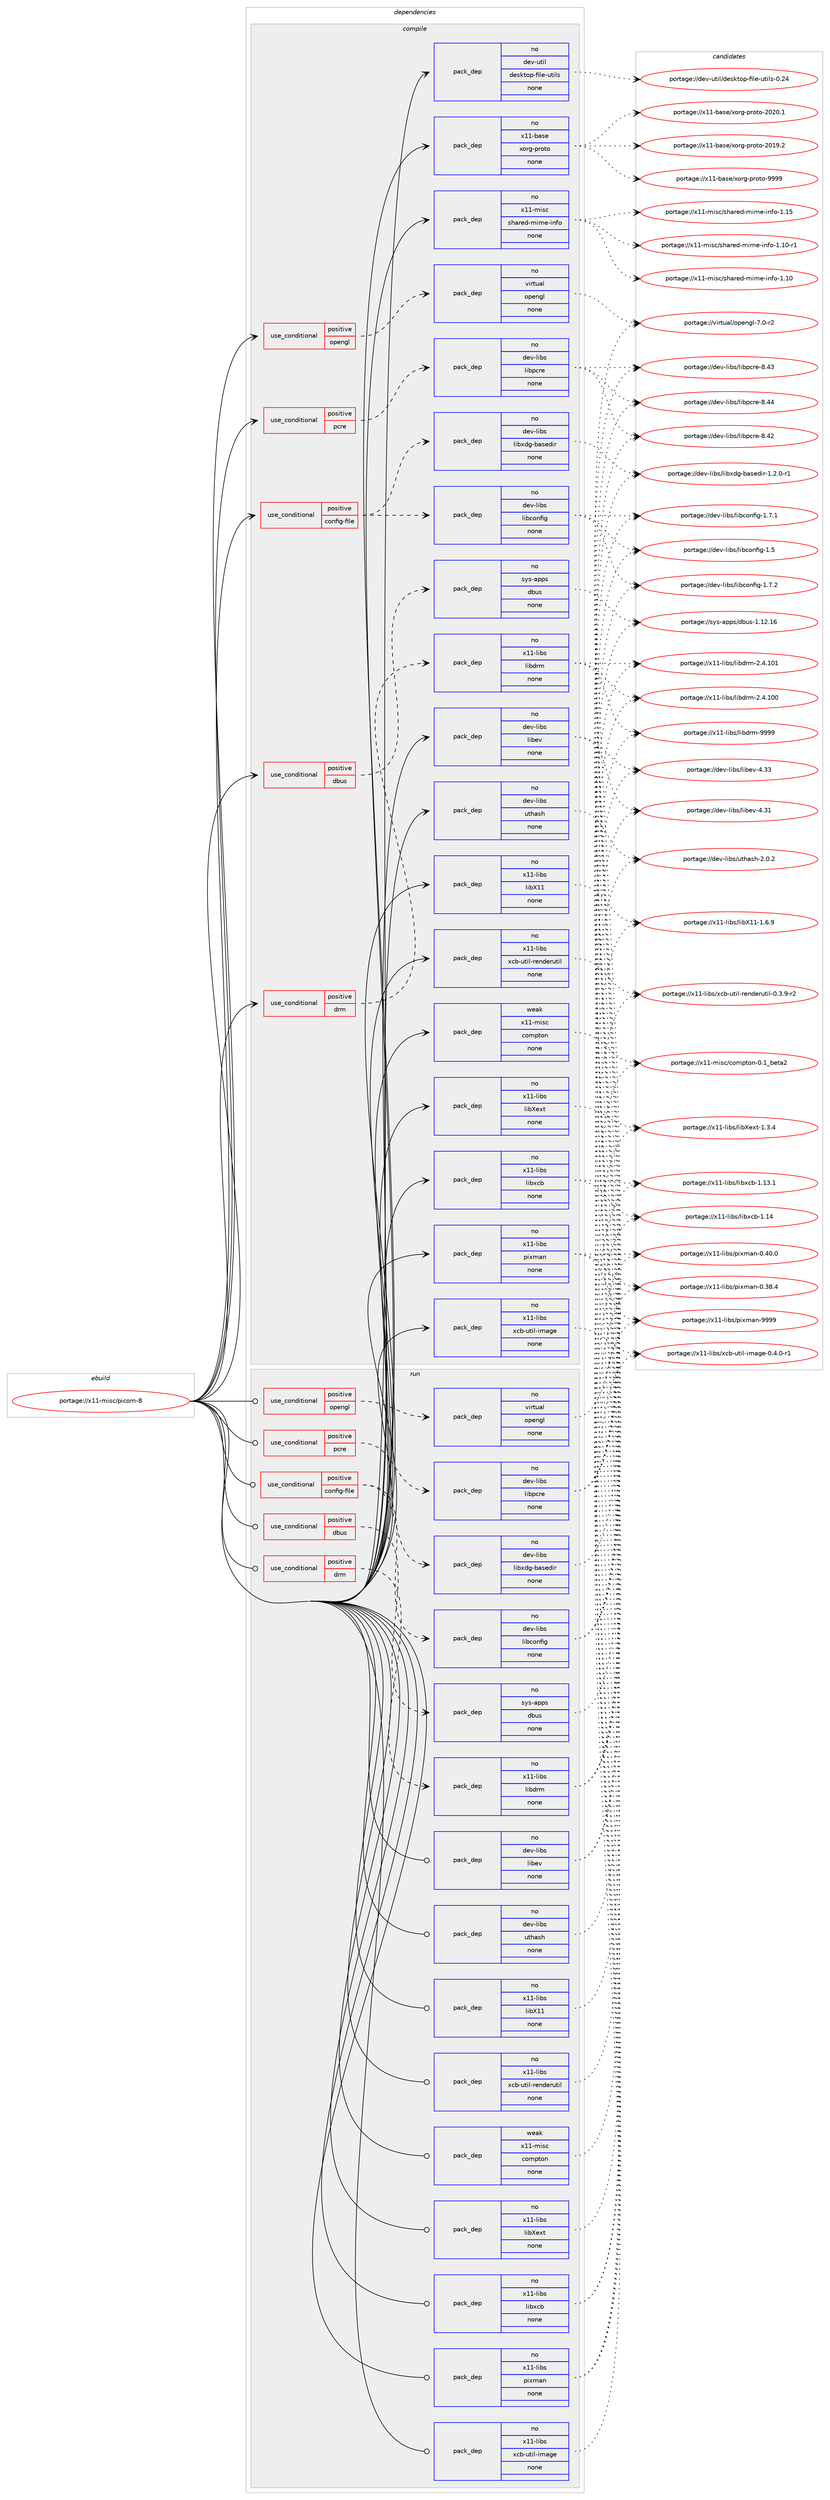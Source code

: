 digraph prolog {

# *************
# Graph options
# *************

newrank=true;
concentrate=true;
compound=true;
graph [rankdir=LR,fontname=Helvetica,fontsize=10,ranksep=1.5];#, ranksep=2.5, nodesep=0.2];
edge  [arrowhead=vee];
node  [fontname=Helvetica,fontsize=10];

# **********
# The ebuild
# **********

subgraph cluster_leftcol {
color=gray;
rank=same;
label=<<i>ebuild</i>>;
id [label="portage://x11-misc/picom-8", color=red, width=4, href="../x11-misc/picom-8.svg"];
}

# ****************
# The dependencies
# ****************

subgraph cluster_midcol {
color=gray;
label=<<i>dependencies</i>>;
subgraph cluster_compile {
fillcolor="#eeeeee";
style=filled;
label=<<i>compile</i>>;
subgraph cond217 {
dependency1988 [label=<<TABLE BORDER="0" CELLBORDER="1" CELLSPACING="0" CELLPADDING="4"><TR><TD ROWSPAN="3" CELLPADDING="10">use_conditional</TD></TR><TR><TD>positive</TD></TR><TR><TD>config-file</TD></TR></TABLE>>, shape=none, color=red];
subgraph pack1754 {
dependency1989 [label=<<TABLE BORDER="0" CELLBORDER="1" CELLSPACING="0" CELLPADDING="4" WIDTH="220"><TR><TD ROWSPAN="6" CELLPADDING="30">pack_dep</TD></TR><TR><TD WIDTH="110">no</TD></TR><TR><TD>dev-libs</TD></TR><TR><TD>libconfig</TD></TR><TR><TD>none</TD></TR><TR><TD></TD></TR></TABLE>>, shape=none, color=blue];
}
dependency1988:e -> dependency1989:w [weight=20,style="dashed",arrowhead="vee"];
subgraph pack1755 {
dependency1990 [label=<<TABLE BORDER="0" CELLBORDER="1" CELLSPACING="0" CELLPADDING="4" WIDTH="220"><TR><TD ROWSPAN="6" CELLPADDING="30">pack_dep</TD></TR><TR><TD WIDTH="110">no</TD></TR><TR><TD>dev-libs</TD></TR><TR><TD>libxdg-basedir</TD></TR><TR><TD>none</TD></TR><TR><TD></TD></TR></TABLE>>, shape=none, color=blue];
}
dependency1988:e -> dependency1990:w [weight=20,style="dashed",arrowhead="vee"];
}
id:e -> dependency1988:w [weight=20,style="solid",arrowhead="vee"];
subgraph cond218 {
dependency1991 [label=<<TABLE BORDER="0" CELLBORDER="1" CELLSPACING="0" CELLPADDING="4"><TR><TD ROWSPAN="3" CELLPADDING="10">use_conditional</TD></TR><TR><TD>positive</TD></TR><TR><TD>dbus</TD></TR></TABLE>>, shape=none, color=red];
subgraph pack1756 {
dependency1992 [label=<<TABLE BORDER="0" CELLBORDER="1" CELLSPACING="0" CELLPADDING="4" WIDTH="220"><TR><TD ROWSPAN="6" CELLPADDING="30">pack_dep</TD></TR><TR><TD WIDTH="110">no</TD></TR><TR><TD>sys-apps</TD></TR><TR><TD>dbus</TD></TR><TR><TD>none</TD></TR><TR><TD></TD></TR></TABLE>>, shape=none, color=blue];
}
dependency1991:e -> dependency1992:w [weight=20,style="dashed",arrowhead="vee"];
}
id:e -> dependency1991:w [weight=20,style="solid",arrowhead="vee"];
subgraph cond219 {
dependency1993 [label=<<TABLE BORDER="0" CELLBORDER="1" CELLSPACING="0" CELLPADDING="4"><TR><TD ROWSPAN="3" CELLPADDING="10">use_conditional</TD></TR><TR><TD>positive</TD></TR><TR><TD>drm</TD></TR></TABLE>>, shape=none, color=red];
subgraph pack1757 {
dependency1994 [label=<<TABLE BORDER="0" CELLBORDER="1" CELLSPACING="0" CELLPADDING="4" WIDTH="220"><TR><TD ROWSPAN="6" CELLPADDING="30">pack_dep</TD></TR><TR><TD WIDTH="110">no</TD></TR><TR><TD>x11-libs</TD></TR><TR><TD>libdrm</TD></TR><TR><TD>none</TD></TR><TR><TD></TD></TR></TABLE>>, shape=none, color=blue];
}
dependency1993:e -> dependency1994:w [weight=20,style="dashed",arrowhead="vee"];
}
id:e -> dependency1993:w [weight=20,style="solid",arrowhead="vee"];
subgraph cond220 {
dependency1995 [label=<<TABLE BORDER="0" CELLBORDER="1" CELLSPACING="0" CELLPADDING="4"><TR><TD ROWSPAN="3" CELLPADDING="10">use_conditional</TD></TR><TR><TD>positive</TD></TR><TR><TD>opengl</TD></TR></TABLE>>, shape=none, color=red];
subgraph pack1758 {
dependency1996 [label=<<TABLE BORDER="0" CELLBORDER="1" CELLSPACING="0" CELLPADDING="4" WIDTH="220"><TR><TD ROWSPAN="6" CELLPADDING="30">pack_dep</TD></TR><TR><TD WIDTH="110">no</TD></TR><TR><TD>virtual</TD></TR><TR><TD>opengl</TD></TR><TR><TD>none</TD></TR><TR><TD></TD></TR></TABLE>>, shape=none, color=blue];
}
dependency1995:e -> dependency1996:w [weight=20,style="dashed",arrowhead="vee"];
}
id:e -> dependency1995:w [weight=20,style="solid",arrowhead="vee"];
subgraph cond221 {
dependency1997 [label=<<TABLE BORDER="0" CELLBORDER="1" CELLSPACING="0" CELLPADDING="4"><TR><TD ROWSPAN="3" CELLPADDING="10">use_conditional</TD></TR><TR><TD>positive</TD></TR><TR><TD>pcre</TD></TR></TABLE>>, shape=none, color=red];
subgraph pack1759 {
dependency1998 [label=<<TABLE BORDER="0" CELLBORDER="1" CELLSPACING="0" CELLPADDING="4" WIDTH="220"><TR><TD ROWSPAN="6" CELLPADDING="30">pack_dep</TD></TR><TR><TD WIDTH="110">no</TD></TR><TR><TD>dev-libs</TD></TR><TR><TD>libpcre</TD></TR><TR><TD>none</TD></TR><TR><TD></TD></TR></TABLE>>, shape=none, color=blue];
}
dependency1997:e -> dependency1998:w [weight=20,style="dashed",arrowhead="vee"];
}
id:e -> dependency1997:w [weight=20,style="solid",arrowhead="vee"];
subgraph pack1760 {
dependency1999 [label=<<TABLE BORDER="0" CELLBORDER="1" CELLSPACING="0" CELLPADDING="4" WIDTH="220"><TR><TD ROWSPAN="6" CELLPADDING="30">pack_dep</TD></TR><TR><TD WIDTH="110">no</TD></TR><TR><TD>dev-libs</TD></TR><TR><TD>libev</TD></TR><TR><TD>none</TD></TR><TR><TD></TD></TR></TABLE>>, shape=none, color=blue];
}
id:e -> dependency1999:w [weight=20,style="solid",arrowhead="vee"];
subgraph pack1761 {
dependency2000 [label=<<TABLE BORDER="0" CELLBORDER="1" CELLSPACING="0" CELLPADDING="4" WIDTH="220"><TR><TD ROWSPAN="6" CELLPADDING="30">pack_dep</TD></TR><TR><TD WIDTH="110">no</TD></TR><TR><TD>dev-libs</TD></TR><TR><TD>uthash</TD></TR><TR><TD>none</TD></TR><TR><TD></TD></TR></TABLE>>, shape=none, color=blue];
}
id:e -> dependency2000:w [weight=20,style="solid",arrowhead="vee"];
subgraph pack1762 {
dependency2001 [label=<<TABLE BORDER="0" CELLBORDER="1" CELLSPACING="0" CELLPADDING="4" WIDTH="220"><TR><TD ROWSPAN="6" CELLPADDING="30">pack_dep</TD></TR><TR><TD WIDTH="110">no</TD></TR><TR><TD>dev-util</TD></TR><TR><TD>desktop-file-utils</TD></TR><TR><TD>none</TD></TR><TR><TD></TD></TR></TABLE>>, shape=none, color=blue];
}
id:e -> dependency2001:w [weight=20,style="solid",arrowhead="vee"];
subgraph pack1763 {
dependency2002 [label=<<TABLE BORDER="0" CELLBORDER="1" CELLSPACING="0" CELLPADDING="4" WIDTH="220"><TR><TD ROWSPAN="6" CELLPADDING="30">pack_dep</TD></TR><TR><TD WIDTH="110">no</TD></TR><TR><TD>x11-base</TD></TR><TR><TD>xorg-proto</TD></TR><TR><TD>none</TD></TR><TR><TD></TD></TR></TABLE>>, shape=none, color=blue];
}
id:e -> dependency2002:w [weight=20,style="solid",arrowhead="vee"];
subgraph pack1764 {
dependency2003 [label=<<TABLE BORDER="0" CELLBORDER="1" CELLSPACING="0" CELLPADDING="4" WIDTH="220"><TR><TD ROWSPAN="6" CELLPADDING="30">pack_dep</TD></TR><TR><TD WIDTH="110">no</TD></TR><TR><TD>x11-libs</TD></TR><TR><TD>libX11</TD></TR><TR><TD>none</TD></TR><TR><TD></TD></TR></TABLE>>, shape=none, color=blue];
}
id:e -> dependency2003:w [weight=20,style="solid",arrowhead="vee"];
subgraph pack1765 {
dependency2004 [label=<<TABLE BORDER="0" CELLBORDER="1" CELLSPACING="0" CELLPADDING="4" WIDTH="220"><TR><TD ROWSPAN="6" CELLPADDING="30">pack_dep</TD></TR><TR><TD WIDTH="110">no</TD></TR><TR><TD>x11-libs</TD></TR><TR><TD>libXext</TD></TR><TR><TD>none</TD></TR><TR><TD></TD></TR></TABLE>>, shape=none, color=blue];
}
id:e -> dependency2004:w [weight=20,style="solid",arrowhead="vee"];
subgraph pack1766 {
dependency2005 [label=<<TABLE BORDER="0" CELLBORDER="1" CELLSPACING="0" CELLPADDING="4" WIDTH="220"><TR><TD ROWSPAN="6" CELLPADDING="30">pack_dep</TD></TR><TR><TD WIDTH="110">no</TD></TR><TR><TD>x11-libs</TD></TR><TR><TD>libxcb</TD></TR><TR><TD>none</TD></TR><TR><TD></TD></TR></TABLE>>, shape=none, color=blue];
}
id:e -> dependency2005:w [weight=20,style="solid",arrowhead="vee"];
subgraph pack1767 {
dependency2006 [label=<<TABLE BORDER="0" CELLBORDER="1" CELLSPACING="0" CELLPADDING="4" WIDTH="220"><TR><TD ROWSPAN="6" CELLPADDING="30">pack_dep</TD></TR><TR><TD WIDTH="110">no</TD></TR><TR><TD>x11-libs</TD></TR><TR><TD>pixman</TD></TR><TR><TD>none</TD></TR><TR><TD></TD></TR></TABLE>>, shape=none, color=blue];
}
id:e -> dependency2006:w [weight=20,style="solid",arrowhead="vee"];
subgraph pack1768 {
dependency2007 [label=<<TABLE BORDER="0" CELLBORDER="1" CELLSPACING="0" CELLPADDING="4" WIDTH="220"><TR><TD ROWSPAN="6" CELLPADDING="30">pack_dep</TD></TR><TR><TD WIDTH="110">no</TD></TR><TR><TD>x11-libs</TD></TR><TR><TD>xcb-util-image</TD></TR><TR><TD>none</TD></TR><TR><TD></TD></TR></TABLE>>, shape=none, color=blue];
}
id:e -> dependency2007:w [weight=20,style="solid",arrowhead="vee"];
subgraph pack1769 {
dependency2008 [label=<<TABLE BORDER="0" CELLBORDER="1" CELLSPACING="0" CELLPADDING="4" WIDTH="220"><TR><TD ROWSPAN="6" CELLPADDING="30">pack_dep</TD></TR><TR><TD WIDTH="110">no</TD></TR><TR><TD>x11-libs</TD></TR><TR><TD>xcb-util-renderutil</TD></TR><TR><TD>none</TD></TR><TR><TD></TD></TR></TABLE>>, shape=none, color=blue];
}
id:e -> dependency2008:w [weight=20,style="solid",arrowhead="vee"];
subgraph pack1770 {
dependency2009 [label=<<TABLE BORDER="0" CELLBORDER="1" CELLSPACING="0" CELLPADDING="4" WIDTH="220"><TR><TD ROWSPAN="6" CELLPADDING="30">pack_dep</TD></TR><TR><TD WIDTH="110">no</TD></TR><TR><TD>x11-misc</TD></TR><TR><TD>shared-mime-info</TD></TR><TR><TD>none</TD></TR><TR><TD></TD></TR></TABLE>>, shape=none, color=blue];
}
id:e -> dependency2009:w [weight=20,style="solid",arrowhead="vee"];
subgraph pack1771 {
dependency2010 [label=<<TABLE BORDER="0" CELLBORDER="1" CELLSPACING="0" CELLPADDING="4" WIDTH="220"><TR><TD ROWSPAN="6" CELLPADDING="30">pack_dep</TD></TR><TR><TD WIDTH="110">weak</TD></TR><TR><TD>x11-misc</TD></TR><TR><TD>compton</TD></TR><TR><TD>none</TD></TR><TR><TD></TD></TR></TABLE>>, shape=none, color=blue];
}
id:e -> dependency2010:w [weight=20,style="solid",arrowhead="vee"];
}
subgraph cluster_compileandrun {
fillcolor="#eeeeee";
style=filled;
label=<<i>compile and run</i>>;
}
subgraph cluster_run {
fillcolor="#eeeeee";
style=filled;
label=<<i>run</i>>;
subgraph cond222 {
dependency2011 [label=<<TABLE BORDER="0" CELLBORDER="1" CELLSPACING="0" CELLPADDING="4"><TR><TD ROWSPAN="3" CELLPADDING="10">use_conditional</TD></TR><TR><TD>positive</TD></TR><TR><TD>config-file</TD></TR></TABLE>>, shape=none, color=red];
subgraph pack1772 {
dependency2012 [label=<<TABLE BORDER="0" CELLBORDER="1" CELLSPACING="0" CELLPADDING="4" WIDTH="220"><TR><TD ROWSPAN="6" CELLPADDING="30">pack_dep</TD></TR><TR><TD WIDTH="110">no</TD></TR><TR><TD>dev-libs</TD></TR><TR><TD>libconfig</TD></TR><TR><TD>none</TD></TR><TR><TD></TD></TR></TABLE>>, shape=none, color=blue];
}
dependency2011:e -> dependency2012:w [weight=20,style="dashed",arrowhead="vee"];
subgraph pack1773 {
dependency2013 [label=<<TABLE BORDER="0" CELLBORDER="1" CELLSPACING="0" CELLPADDING="4" WIDTH="220"><TR><TD ROWSPAN="6" CELLPADDING="30">pack_dep</TD></TR><TR><TD WIDTH="110">no</TD></TR><TR><TD>dev-libs</TD></TR><TR><TD>libxdg-basedir</TD></TR><TR><TD>none</TD></TR><TR><TD></TD></TR></TABLE>>, shape=none, color=blue];
}
dependency2011:e -> dependency2013:w [weight=20,style="dashed",arrowhead="vee"];
}
id:e -> dependency2011:w [weight=20,style="solid",arrowhead="odot"];
subgraph cond223 {
dependency2014 [label=<<TABLE BORDER="0" CELLBORDER="1" CELLSPACING="0" CELLPADDING="4"><TR><TD ROWSPAN="3" CELLPADDING="10">use_conditional</TD></TR><TR><TD>positive</TD></TR><TR><TD>dbus</TD></TR></TABLE>>, shape=none, color=red];
subgraph pack1774 {
dependency2015 [label=<<TABLE BORDER="0" CELLBORDER="1" CELLSPACING="0" CELLPADDING="4" WIDTH="220"><TR><TD ROWSPAN="6" CELLPADDING="30">pack_dep</TD></TR><TR><TD WIDTH="110">no</TD></TR><TR><TD>sys-apps</TD></TR><TR><TD>dbus</TD></TR><TR><TD>none</TD></TR><TR><TD></TD></TR></TABLE>>, shape=none, color=blue];
}
dependency2014:e -> dependency2015:w [weight=20,style="dashed",arrowhead="vee"];
}
id:e -> dependency2014:w [weight=20,style="solid",arrowhead="odot"];
subgraph cond224 {
dependency2016 [label=<<TABLE BORDER="0" CELLBORDER="1" CELLSPACING="0" CELLPADDING="4"><TR><TD ROWSPAN="3" CELLPADDING="10">use_conditional</TD></TR><TR><TD>positive</TD></TR><TR><TD>drm</TD></TR></TABLE>>, shape=none, color=red];
subgraph pack1775 {
dependency2017 [label=<<TABLE BORDER="0" CELLBORDER="1" CELLSPACING="0" CELLPADDING="4" WIDTH="220"><TR><TD ROWSPAN="6" CELLPADDING="30">pack_dep</TD></TR><TR><TD WIDTH="110">no</TD></TR><TR><TD>x11-libs</TD></TR><TR><TD>libdrm</TD></TR><TR><TD>none</TD></TR><TR><TD></TD></TR></TABLE>>, shape=none, color=blue];
}
dependency2016:e -> dependency2017:w [weight=20,style="dashed",arrowhead="vee"];
}
id:e -> dependency2016:w [weight=20,style="solid",arrowhead="odot"];
subgraph cond225 {
dependency2018 [label=<<TABLE BORDER="0" CELLBORDER="1" CELLSPACING="0" CELLPADDING="4"><TR><TD ROWSPAN="3" CELLPADDING="10">use_conditional</TD></TR><TR><TD>positive</TD></TR><TR><TD>opengl</TD></TR></TABLE>>, shape=none, color=red];
subgraph pack1776 {
dependency2019 [label=<<TABLE BORDER="0" CELLBORDER="1" CELLSPACING="0" CELLPADDING="4" WIDTH="220"><TR><TD ROWSPAN="6" CELLPADDING="30">pack_dep</TD></TR><TR><TD WIDTH="110">no</TD></TR><TR><TD>virtual</TD></TR><TR><TD>opengl</TD></TR><TR><TD>none</TD></TR><TR><TD></TD></TR></TABLE>>, shape=none, color=blue];
}
dependency2018:e -> dependency2019:w [weight=20,style="dashed",arrowhead="vee"];
}
id:e -> dependency2018:w [weight=20,style="solid",arrowhead="odot"];
subgraph cond226 {
dependency2020 [label=<<TABLE BORDER="0" CELLBORDER="1" CELLSPACING="0" CELLPADDING="4"><TR><TD ROWSPAN="3" CELLPADDING="10">use_conditional</TD></TR><TR><TD>positive</TD></TR><TR><TD>pcre</TD></TR></TABLE>>, shape=none, color=red];
subgraph pack1777 {
dependency2021 [label=<<TABLE BORDER="0" CELLBORDER="1" CELLSPACING="0" CELLPADDING="4" WIDTH="220"><TR><TD ROWSPAN="6" CELLPADDING="30">pack_dep</TD></TR><TR><TD WIDTH="110">no</TD></TR><TR><TD>dev-libs</TD></TR><TR><TD>libpcre</TD></TR><TR><TD>none</TD></TR><TR><TD></TD></TR></TABLE>>, shape=none, color=blue];
}
dependency2020:e -> dependency2021:w [weight=20,style="dashed",arrowhead="vee"];
}
id:e -> dependency2020:w [weight=20,style="solid",arrowhead="odot"];
subgraph pack1778 {
dependency2022 [label=<<TABLE BORDER="0" CELLBORDER="1" CELLSPACING="0" CELLPADDING="4" WIDTH="220"><TR><TD ROWSPAN="6" CELLPADDING="30">pack_dep</TD></TR><TR><TD WIDTH="110">no</TD></TR><TR><TD>dev-libs</TD></TR><TR><TD>libev</TD></TR><TR><TD>none</TD></TR><TR><TD></TD></TR></TABLE>>, shape=none, color=blue];
}
id:e -> dependency2022:w [weight=20,style="solid",arrowhead="odot"];
subgraph pack1779 {
dependency2023 [label=<<TABLE BORDER="0" CELLBORDER="1" CELLSPACING="0" CELLPADDING="4" WIDTH="220"><TR><TD ROWSPAN="6" CELLPADDING="30">pack_dep</TD></TR><TR><TD WIDTH="110">no</TD></TR><TR><TD>dev-libs</TD></TR><TR><TD>uthash</TD></TR><TR><TD>none</TD></TR><TR><TD></TD></TR></TABLE>>, shape=none, color=blue];
}
id:e -> dependency2023:w [weight=20,style="solid",arrowhead="odot"];
subgraph pack1780 {
dependency2024 [label=<<TABLE BORDER="0" CELLBORDER="1" CELLSPACING="0" CELLPADDING="4" WIDTH="220"><TR><TD ROWSPAN="6" CELLPADDING="30">pack_dep</TD></TR><TR><TD WIDTH="110">no</TD></TR><TR><TD>x11-libs</TD></TR><TR><TD>libX11</TD></TR><TR><TD>none</TD></TR><TR><TD></TD></TR></TABLE>>, shape=none, color=blue];
}
id:e -> dependency2024:w [weight=20,style="solid",arrowhead="odot"];
subgraph pack1781 {
dependency2025 [label=<<TABLE BORDER="0" CELLBORDER="1" CELLSPACING="0" CELLPADDING="4" WIDTH="220"><TR><TD ROWSPAN="6" CELLPADDING="30">pack_dep</TD></TR><TR><TD WIDTH="110">no</TD></TR><TR><TD>x11-libs</TD></TR><TR><TD>libXext</TD></TR><TR><TD>none</TD></TR><TR><TD></TD></TR></TABLE>>, shape=none, color=blue];
}
id:e -> dependency2025:w [weight=20,style="solid",arrowhead="odot"];
subgraph pack1782 {
dependency2026 [label=<<TABLE BORDER="0" CELLBORDER="1" CELLSPACING="0" CELLPADDING="4" WIDTH="220"><TR><TD ROWSPAN="6" CELLPADDING="30">pack_dep</TD></TR><TR><TD WIDTH="110">no</TD></TR><TR><TD>x11-libs</TD></TR><TR><TD>libxcb</TD></TR><TR><TD>none</TD></TR><TR><TD></TD></TR></TABLE>>, shape=none, color=blue];
}
id:e -> dependency2026:w [weight=20,style="solid",arrowhead="odot"];
subgraph pack1783 {
dependency2027 [label=<<TABLE BORDER="0" CELLBORDER="1" CELLSPACING="0" CELLPADDING="4" WIDTH="220"><TR><TD ROWSPAN="6" CELLPADDING="30">pack_dep</TD></TR><TR><TD WIDTH="110">no</TD></TR><TR><TD>x11-libs</TD></TR><TR><TD>pixman</TD></TR><TR><TD>none</TD></TR><TR><TD></TD></TR></TABLE>>, shape=none, color=blue];
}
id:e -> dependency2027:w [weight=20,style="solid",arrowhead="odot"];
subgraph pack1784 {
dependency2028 [label=<<TABLE BORDER="0" CELLBORDER="1" CELLSPACING="0" CELLPADDING="4" WIDTH="220"><TR><TD ROWSPAN="6" CELLPADDING="30">pack_dep</TD></TR><TR><TD WIDTH="110">no</TD></TR><TR><TD>x11-libs</TD></TR><TR><TD>xcb-util-image</TD></TR><TR><TD>none</TD></TR><TR><TD></TD></TR></TABLE>>, shape=none, color=blue];
}
id:e -> dependency2028:w [weight=20,style="solid",arrowhead="odot"];
subgraph pack1785 {
dependency2029 [label=<<TABLE BORDER="0" CELLBORDER="1" CELLSPACING="0" CELLPADDING="4" WIDTH="220"><TR><TD ROWSPAN="6" CELLPADDING="30">pack_dep</TD></TR><TR><TD WIDTH="110">no</TD></TR><TR><TD>x11-libs</TD></TR><TR><TD>xcb-util-renderutil</TD></TR><TR><TD>none</TD></TR><TR><TD></TD></TR></TABLE>>, shape=none, color=blue];
}
id:e -> dependency2029:w [weight=20,style="solid",arrowhead="odot"];
subgraph pack1786 {
dependency2030 [label=<<TABLE BORDER="0" CELLBORDER="1" CELLSPACING="0" CELLPADDING="4" WIDTH="220"><TR><TD ROWSPAN="6" CELLPADDING="30">pack_dep</TD></TR><TR><TD WIDTH="110">weak</TD></TR><TR><TD>x11-misc</TD></TR><TR><TD>compton</TD></TR><TR><TD>none</TD></TR><TR><TD></TD></TR></TABLE>>, shape=none, color=blue];
}
id:e -> dependency2030:w [weight=20,style="solid",arrowhead="odot"];
}
}

# **************
# The candidates
# **************

subgraph cluster_choices {
rank=same;
color=gray;
label=<<i>candidates</i>>;

subgraph choice1754 {
color=black;
nodesep=1;
choice1001011184510810598115471081059899111110102105103454946554650 [label="portage://dev-libs/libconfig-1.7.2", color=red, width=4,href="../dev-libs/libconfig-1.7.2.svg"];
choice1001011184510810598115471081059899111110102105103454946554649 [label="portage://dev-libs/libconfig-1.7.1", color=red, width=4,href="../dev-libs/libconfig-1.7.1.svg"];
choice100101118451081059811547108105989911111010210510345494653 [label="portage://dev-libs/libconfig-1.5", color=red, width=4,href="../dev-libs/libconfig-1.5.svg"];
dependency1989:e -> choice1001011184510810598115471081059899111110102105103454946554650:w [style=dotted,weight="100"];
dependency1989:e -> choice1001011184510810598115471081059899111110102105103454946554649:w [style=dotted,weight="100"];
dependency1989:e -> choice100101118451081059811547108105989911111010210510345494653:w [style=dotted,weight="100"];
}
subgraph choice1755 {
color=black;
nodesep=1;
choice100101118451081059811547108105981201001034598971151011001051144549465046484511449 [label="portage://dev-libs/libxdg-basedir-1.2.0-r1", color=red, width=4,href="../dev-libs/libxdg-basedir-1.2.0-r1.svg"];
dependency1990:e -> choice100101118451081059811547108105981201001034598971151011001051144549465046484511449:w [style=dotted,weight="100"];
}
subgraph choice1756 {
color=black;
nodesep=1;
choice115121115459711211211547100981171154549464950464954 [label="portage://sys-apps/dbus-1.12.16", color=red, width=4,href="../sys-apps/dbus-1.12.16.svg"];
dependency1992:e -> choice115121115459711211211547100981171154549464950464954:w [style=dotted,weight="100"];
}
subgraph choice1757 {
color=black;
nodesep=1;
choice1204949451081059811547108105981001141094557575757 [label="portage://x11-libs/libdrm-9999", color=red, width=4,href="../x11-libs/libdrm-9999.svg"];
choice1204949451081059811547108105981001141094550465246494849 [label="portage://x11-libs/libdrm-2.4.101", color=red, width=4,href="../x11-libs/libdrm-2.4.101.svg"];
choice1204949451081059811547108105981001141094550465246494848 [label="portage://x11-libs/libdrm-2.4.100", color=red, width=4,href="../x11-libs/libdrm-2.4.100.svg"];
dependency1994:e -> choice1204949451081059811547108105981001141094557575757:w [style=dotted,weight="100"];
dependency1994:e -> choice1204949451081059811547108105981001141094550465246494849:w [style=dotted,weight="100"];
dependency1994:e -> choice1204949451081059811547108105981001141094550465246494848:w [style=dotted,weight="100"];
}
subgraph choice1758 {
color=black;
nodesep=1;
choice1181051141161179710847111112101110103108455546484511450 [label="portage://virtual/opengl-7.0-r2", color=red, width=4,href="../virtual/opengl-7.0-r2.svg"];
dependency1996:e -> choice1181051141161179710847111112101110103108455546484511450:w [style=dotted,weight="100"];
}
subgraph choice1759 {
color=black;
nodesep=1;
choice10010111845108105981154710810598112991141014556465252 [label="portage://dev-libs/libpcre-8.44", color=red, width=4,href="../dev-libs/libpcre-8.44.svg"];
choice10010111845108105981154710810598112991141014556465251 [label="portage://dev-libs/libpcre-8.43", color=red, width=4,href="../dev-libs/libpcre-8.43.svg"];
choice10010111845108105981154710810598112991141014556465250 [label="portage://dev-libs/libpcre-8.42", color=red, width=4,href="../dev-libs/libpcre-8.42.svg"];
dependency1998:e -> choice10010111845108105981154710810598112991141014556465252:w [style=dotted,weight="100"];
dependency1998:e -> choice10010111845108105981154710810598112991141014556465251:w [style=dotted,weight="100"];
dependency1998:e -> choice10010111845108105981154710810598112991141014556465250:w [style=dotted,weight="100"];
}
subgraph choice1760 {
color=black;
nodesep=1;
choice100101118451081059811547108105981011184552465151 [label="portage://dev-libs/libev-4.33", color=red, width=4,href="../dev-libs/libev-4.33.svg"];
choice100101118451081059811547108105981011184552465149 [label="portage://dev-libs/libev-4.31", color=red, width=4,href="../dev-libs/libev-4.31.svg"];
dependency1999:e -> choice100101118451081059811547108105981011184552465151:w [style=dotted,weight="100"];
dependency1999:e -> choice100101118451081059811547108105981011184552465149:w [style=dotted,weight="100"];
}
subgraph choice1761 {
color=black;
nodesep=1;
choice10010111845108105981154711711610497115104455046484650 [label="portage://dev-libs/uthash-2.0.2", color=red, width=4,href="../dev-libs/uthash-2.0.2.svg"];
dependency2000:e -> choice10010111845108105981154711711610497115104455046484650:w [style=dotted,weight="100"];
}
subgraph choice1762 {
color=black;
nodesep=1;
choice100101118451171161051084710010111510711611111245102105108101451171161051081154548465052 [label="portage://dev-util/desktop-file-utils-0.24", color=red, width=4,href="../dev-util/desktop-file-utils-0.24.svg"];
dependency2001:e -> choice100101118451171161051084710010111510711611111245102105108101451171161051081154548465052:w [style=dotted,weight="100"];
}
subgraph choice1763 {
color=black;
nodesep=1;
choice120494945989711510147120111114103451121141111161114557575757 [label="portage://x11-base/xorg-proto-9999", color=red, width=4,href="../x11-base/xorg-proto-9999.svg"];
choice1204949459897115101471201111141034511211411111611145504850484649 [label="portage://x11-base/xorg-proto-2020.1", color=red, width=4,href="../x11-base/xorg-proto-2020.1.svg"];
choice1204949459897115101471201111141034511211411111611145504849574650 [label="portage://x11-base/xorg-proto-2019.2", color=red, width=4,href="../x11-base/xorg-proto-2019.2.svg"];
dependency2002:e -> choice120494945989711510147120111114103451121141111161114557575757:w [style=dotted,weight="100"];
dependency2002:e -> choice1204949459897115101471201111141034511211411111611145504850484649:w [style=dotted,weight="100"];
dependency2002:e -> choice1204949459897115101471201111141034511211411111611145504849574650:w [style=dotted,weight="100"];
}
subgraph choice1764 {
color=black;
nodesep=1;
choice120494945108105981154710810598884949454946544657 [label="portage://x11-libs/libX11-1.6.9", color=red, width=4,href="../x11-libs/libX11-1.6.9.svg"];
dependency2003:e -> choice120494945108105981154710810598884949454946544657:w [style=dotted,weight="100"];
}
subgraph choice1765 {
color=black;
nodesep=1;
choice12049494510810598115471081059888101120116454946514652 [label="portage://x11-libs/libXext-1.3.4", color=red, width=4,href="../x11-libs/libXext-1.3.4.svg"];
dependency2004:e -> choice12049494510810598115471081059888101120116454946514652:w [style=dotted,weight="100"];
}
subgraph choice1766 {
color=black;
nodesep=1;
choice12049494510810598115471081059812099984549464952 [label="portage://x11-libs/libxcb-1.14", color=red, width=4,href="../x11-libs/libxcb-1.14.svg"];
choice120494945108105981154710810598120999845494649514649 [label="portage://x11-libs/libxcb-1.13.1", color=red, width=4,href="../x11-libs/libxcb-1.13.1.svg"];
dependency2005:e -> choice12049494510810598115471081059812099984549464952:w [style=dotted,weight="100"];
dependency2005:e -> choice120494945108105981154710810598120999845494649514649:w [style=dotted,weight="100"];
}
subgraph choice1767 {
color=black;
nodesep=1;
choice1204949451081059811547112105120109971104557575757 [label="portage://x11-libs/pixman-9999", color=red, width=4,href="../x11-libs/pixman-9999.svg"];
choice12049494510810598115471121051201099711045484652484648 [label="portage://x11-libs/pixman-0.40.0", color=red, width=4,href="../x11-libs/pixman-0.40.0.svg"];
choice12049494510810598115471121051201099711045484651564652 [label="portage://x11-libs/pixman-0.38.4", color=red, width=4,href="../x11-libs/pixman-0.38.4.svg"];
dependency2006:e -> choice1204949451081059811547112105120109971104557575757:w [style=dotted,weight="100"];
dependency2006:e -> choice12049494510810598115471121051201099711045484652484648:w [style=dotted,weight="100"];
dependency2006:e -> choice12049494510810598115471121051201099711045484651564652:w [style=dotted,weight="100"];
}
subgraph choice1768 {
color=black;
nodesep=1;
choice120494945108105981154712099984511711610510845105109971031014548465246484511449 [label="portage://x11-libs/xcb-util-image-0.4.0-r1", color=red, width=4,href="../x11-libs/xcb-util-image-0.4.0-r1.svg"];
dependency2007:e -> choice120494945108105981154712099984511711610510845105109971031014548465246484511449:w [style=dotted,weight="100"];
}
subgraph choice1769 {
color=black;
nodesep=1;
choice1204949451081059811547120999845117116105108451141011101001011141171161051084548465146574511450 [label="portage://x11-libs/xcb-util-renderutil-0.3.9-r2", color=red, width=4,href="../x11-libs/xcb-util-renderutil-0.3.9-r2.svg"];
dependency2008:e -> choice1204949451081059811547120999845117116105108451141011101001011141171161051084548465146574511450:w [style=dotted,weight="100"];
}
subgraph choice1770 {
color=black;
nodesep=1;
choice12049494510910511599471151049711410110045109105109101451051101021114549464953 [label="portage://x11-misc/shared-mime-info-1.15", color=red, width=4,href="../x11-misc/shared-mime-info-1.15.svg"];
choice120494945109105115994711510497114101100451091051091014510511010211145494649484511449 [label="portage://x11-misc/shared-mime-info-1.10-r1", color=red, width=4,href="../x11-misc/shared-mime-info-1.10-r1.svg"];
choice12049494510910511599471151049711410110045109105109101451051101021114549464948 [label="portage://x11-misc/shared-mime-info-1.10", color=red, width=4,href="../x11-misc/shared-mime-info-1.10.svg"];
dependency2009:e -> choice12049494510910511599471151049711410110045109105109101451051101021114549464953:w [style=dotted,weight="100"];
dependency2009:e -> choice120494945109105115994711510497114101100451091051091014510511010211145494649484511449:w [style=dotted,weight="100"];
dependency2009:e -> choice12049494510910511599471151049711410110045109105109101451051101021114549464948:w [style=dotted,weight="100"];
}
subgraph choice1771 {
color=black;
nodesep=1;
choice1204949451091051159947991111091121161111104548464995981011169750 [label="portage://x11-misc/compton-0.1_beta2", color=red, width=4,href="../x11-misc/compton-0.1_beta2.svg"];
dependency2010:e -> choice1204949451091051159947991111091121161111104548464995981011169750:w [style=dotted,weight="100"];
}
subgraph choice1772 {
color=black;
nodesep=1;
choice1001011184510810598115471081059899111110102105103454946554650 [label="portage://dev-libs/libconfig-1.7.2", color=red, width=4,href="../dev-libs/libconfig-1.7.2.svg"];
choice1001011184510810598115471081059899111110102105103454946554649 [label="portage://dev-libs/libconfig-1.7.1", color=red, width=4,href="../dev-libs/libconfig-1.7.1.svg"];
choice100101118451081059811547108105989911111010210510345494653 [label="portage://dev-libs/libconfig-1.5", color=red, width=4,href="../dev-libs/libconfig-1.5.svg"];
dependency2012:e -> choice1001011184510810598115471081059899111110102105103454946554650:w [style=dotted,weight="100"];
dependency2012:e -> choice1001011184510810598115471081059899111110102105103454946554649:w [style=dotted,weight="100"];
dependency2012:e -> choice100101118451081059811547108105989911111010210510345494653:w [style=dotted,weight="100"];
}
subgraph choice1773 {
color=black;
nodesep=1;
choice100101118451081059811547108105981201001034598971151011001051144549465046484511449 [label="portage://dev-libs/libxdg-basedir-1.2.0-r1", color=red, width=4,href="../dev-libs/libxdg-basedir-1.2.0-r1.svg"];
dependency2013:e -> choice100101118451081059811547108105981201001034598971151011001051144549465046484511449:w [style=dotted,weight="100"];
}
subgraph choice1774 {
color=black;
nodesep=1;
choice115121115459711211211547100981171154549464950464954 [label="portage://sys-apps/dbus-1.12.16", color=red, width=4,href="../sys-apps/dbus-1.12.16.svg"];
dependency2015:e -> choice115121115459711211211547100981171154549464950464954:w [style=dotted,weight="100"];
}
subgraph choice1775 {
color=black;
nodesep=1;
choice1204949451081059811547108105981001141094557575757 [label="portage://x11-libs/libdrm-9999", color=red, width=4,href="../x11-libs/libdrm-9999.svg"];
choice1204949451081059811547108105981001141094550465246494849 [label="portage://x11-libs/libdrm-2.4.101", color=red, width=4,href="../x11-libs/libdrm-2.4.101.svg"];
choice1204949451081059811547108105981001141094550465246494848 [label="portage://x11-libs/libdrm-2.4.100", color=red, width=4,href="../x11-libs/libdrm-2.4.100.svg"];
dependency2017:e -> choice1204949451081059811547108105981001141094557575757:w [style=dotted,weight="100"];
dependency2017:e -> choice1204949451081059811547108105981001141094550465246494849:w [style=dotted,weight="100"];
dependency2017:e -> choice1204949451081059811547108105981001141094550465246494848:w [style=dotted,weight="100"];
}
subgraph choice1776 {
color=black;
nodesep=1;
choice1181051141161179710847111112101110103108455546484511450 [label="portage://virtual/opengl-7.0-r2", color=red, width=4,href="../virtual/opengl-7.0-r2.svg"];
dependency2019:e -> choice1181051141161179710847111112101110103108455546484511450:w [style=dotted,weight="100"];
}
subgraph choice1777 {
color=black;
nodesep=1;
choice10010111845108105981154710810598112991141014556465252 [label="portage://dev-libs/libpcre-8.44", color=red, width=4,href="../dev-libs/libpcre-8.44.svg"];
choice10010111845108105981154710810598112991141014556465251 [label="portage://dev-libs/libpcre-8.43", color=red, width=4,href="../dev-libs/libpcre-8.43.svg"];
choice10010111845108105981154710810598112991141014556465250 [label="portage://dev-libs/libpcre-8.42", color=red, width=4,href="../dev-libs/libpcre-8.42.svg"];
dependency2021:e -> choice10010111845108105981154710810598112991141014556465252:w [style=dotted,weight="100"];
dependency2021:e -> choice10010111845108105981154710810598112991141014556465251:w [style=dotted,weight="100"];
dependency2021:e -> choice10010111845108105981154710810598112991141014556465250:w [style=dotted,weight="100"];
}
subgraph choice1778 {
color=black;
nodesep=1;
choice100101118451081059811547108105981011184552465151 [label="portage://dev-libs/libev-4.33", color=red, width=4,href="../dev-libs/libev-4.33.svg"];
choice100101118451081059811547108105981011184552465149 [label="portage://dev-libs/libev-4.31", color=red, width=4,href="../dev-libs/libev-4.31.svg"];
dependency2022:e -> choice100101118451081059811547108105981011184552465151:w [style=dotted,weight="100"];
dependency2022:e -> choice100101118451081059811547108105981011184552465149:w [style=dotted,weight="100"];
}
subgraph choice1779 {
color=black;
nodesep=1;
choice10010111845108105981154711711610497115104455046484650 [label="portage://dev-libs/uthash-2.0.2", color=red, width=4,href="../dev-libs/uthash-2.0.2.svg"];
dependency2023:e -> choice10010111845108105981154711711610497115104455046484650:w [style=dotted,weight="100"];
}
subgraph choice1780 {
color=black;
nodesep=1;
choice120494945108105981154710810598884949454946544657 [label="portage://x11-libs/libX11-1.6.9", color=red, width=4,href="../x11-libs/libX11-1.6.9.svg"];
dependency2024:e -> choice120494945108105981154710810598884949454946544657:w [style=dotted,weight="100"];
}
subgraph choice1781 {
color=black;
nodesep=1;
choice12049494510810598115471081059888101120116454946514652 [label="portage://x11-libs/libXext-1.3.4", color=red, width=4,href="../x11-libs/libXext-1.3.4.svg"];
dependency2025:e -> choice12049494510810598115471081059888101120116454946514652:w [style=dotted,weight="100"];
}
subgraph choice1782 {
color=black;
nodesep=1;
choice12049494510810598115471081059812099984549464952 [label="portage://x11-libs/libxcb-1.14", color=red, width=4,href="../x11-libs/libxcb-1.14.svg"];
choice120494945108105981154710810598120999845494649514649 [label="portage://x11-libs/libxcb-1.13.1", color=red, width=4,href="../x11-libs/libxcb-1.13.1.svg"];
dependency2026:e -> choice12049494510810598115471081059812099984549464952:w [style=dotted,weight="100"];
dependency2026:e -> choice120494945108105981154710810598120999845494649514649:w [style=dotted,weight="100"];
}
subgraph choice1783 {
color=black;
nodesep=1;
choice1204949451081059811547112105120109971104557575757 [label="portage://x11-libs/pixman-9999", color=red, width=4,href="../x11-libs/pixman-9999.svg"];
choice12049494510810598115471121051201099711045484652484648 [label="portage://x11-libs/pixman-0.40.0", color=red, width=4,href="../x11-libs/pixman-0.40.0.svg"];
choice12049494510810598115471121051201099711045484651564652 [label="portage://x11-libs/pixman-0.38.4", color=red, width=4,href="../x11-libs/pixman-0.38.4.svg"];
dependency2027:e -> choice1204949451081059811547112105120109971104557575757:w [style=dotted,weight="100"];
dependency2027:e -> choice12049494510810598115471121051201099711045484652484648:w [style=dotted,weight="100"];
dependency2027:e -> choice12049494510810598115471121051201099711045484651564652:w [style=dotted,weight="100"];
}
subgraph choice1784 {
color=black;
nodesep=1;
choice120494945108105981154712099984511711610510845105109971031014548465246484511449 [label="portage://x11-libs/xcb-util-image-0.4.0-r1", color=red, width=4,href="../x11-libs/xcb-util-image-0.4.0-r1.svg"];
dependency2028:e -> choice120494945108105981154712099984511711610510845105109971031014548465246484511449:w [style=dotted,weight="100"];
}
subgraph choice1785 {
color=black;
nodesep=1;
choice1204949451081059811547120999845117116105108451141011101001011141171161051084548465146574511450 [label="portage://x11-libs/xcb-util-renderutil-0.3.9-r2", color=red, width=4,href="../x11-libs/xcb-util-renderutil-0.3.9-r2.svg"];
dependency2029:e -> choice1204949451081059811547120999845117116105108451141011101001011141171161051084548465146574511450:w [style=dotted,weight="100"];
}
subgraph choice1786 {
color=black;
nodesep=1;
choice1204949451091051159947991111091121161111104548464995981011169750 [label="portage://x11-misc/compton-0.1_beta2", color=red, width=4,href="../x11-misc/compton-0.1_beta2.svg"];
dependency2030:e -> choice1204949451091051159947991111091121161111104548464995981011169750:w [style=dotted,weight="100"];
}
}

}
